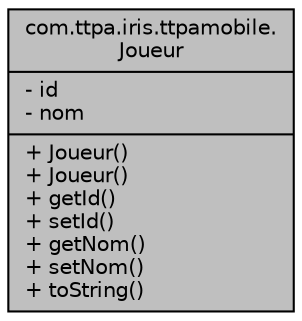 digraph "com.ttpa.iris.ttpamobile.Joueur"
{
  bgcolor="transparent";
  edge [fontname="Helvetica",fontsize="10",labelfontname="Helvetica",labelfontsize="10"];
  node [fontname="Helvetica",fontsize="10",shape=record];
  Node1 [label="{com.ttpa.iris.ttpamobile.\lJoueur\n|- id\l- nom\l|+ Joueur()\l+ Joueur()\l+ getId()\l+ setId()\l+ getNom()\l+ setNom()\l+ toString()\l}",height=0.2,width=0.4,color="black", fillcolor="grey75", style="filled", fontcolor="black"];
}
